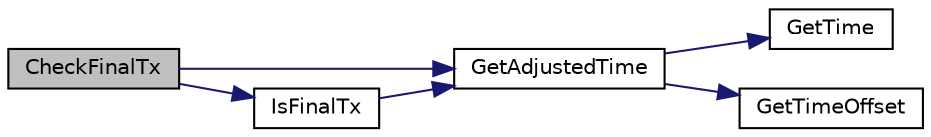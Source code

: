 digraph "CheckFinalTx"
{
  edge [fontname="Helvetica",fontsize="10",labelfontname="Helvetica",labelfontsize="10"];
  node [fontname="Helvetica",fontsize="10",shape=record];
  rankdir="LR";
  Node1682 [label="CheckFinalTx",height=0.2,width=0.4,color="black", fillcolor="grey75", style="filled", fontcolor="black"];
  Node1682 -> Node1683 [color="midnightblue",fontsize="10",style="solid",fontname="Helvetica"];
  Node1683 [label="GetAdjustedTime",height=0.2,width=0.4,color="black", fillcolor="white", style="filled",URL="$df/d2d/util_8cpp.html#a09f81b9c7650f898cf3cf305b87547e6"];
  Node1683 -> Node1684 [color="midnightblue",fontsize="10",style="solid",fontname="Helvetica"];
  Node1684 [label="GetTime",height=0.2,width=0.4,color="black", fillcolor="white", style="filled",URL="$df/d2d/util_8cpp.html#a46fac5fba8ba905b5f9acb364f5d8c6f"];
  Node1683 -> Node1685 [color="midnightblue",fontsize="10",style="solid",fontname="Helvetica"];
  Node1685 [label="GetTimeOffset",height=0.2,width=0.4,color="black", fillcolor="white", style="filled",URL="$df/d2d/util_8cpp.html#a50ca5344c75631267633f15cfe5e983e"];
  Node1682 -> Node1686 [color="midnightblue",fontsize="10",style="solid",fontname="Helvetica"];
  Node1686 [label="IsFinalTx",height=0.2,width=0.4,color="black", fillcolor="white", style="filled",URL="$df/d0a/main_8cpp.html#adc332cd7ac94e639bb4239618341be19"];
  Node1686 -> Node1683 [color="midnightblue",fontsize="10",style="solid",fontname="Helvetica"];
}
